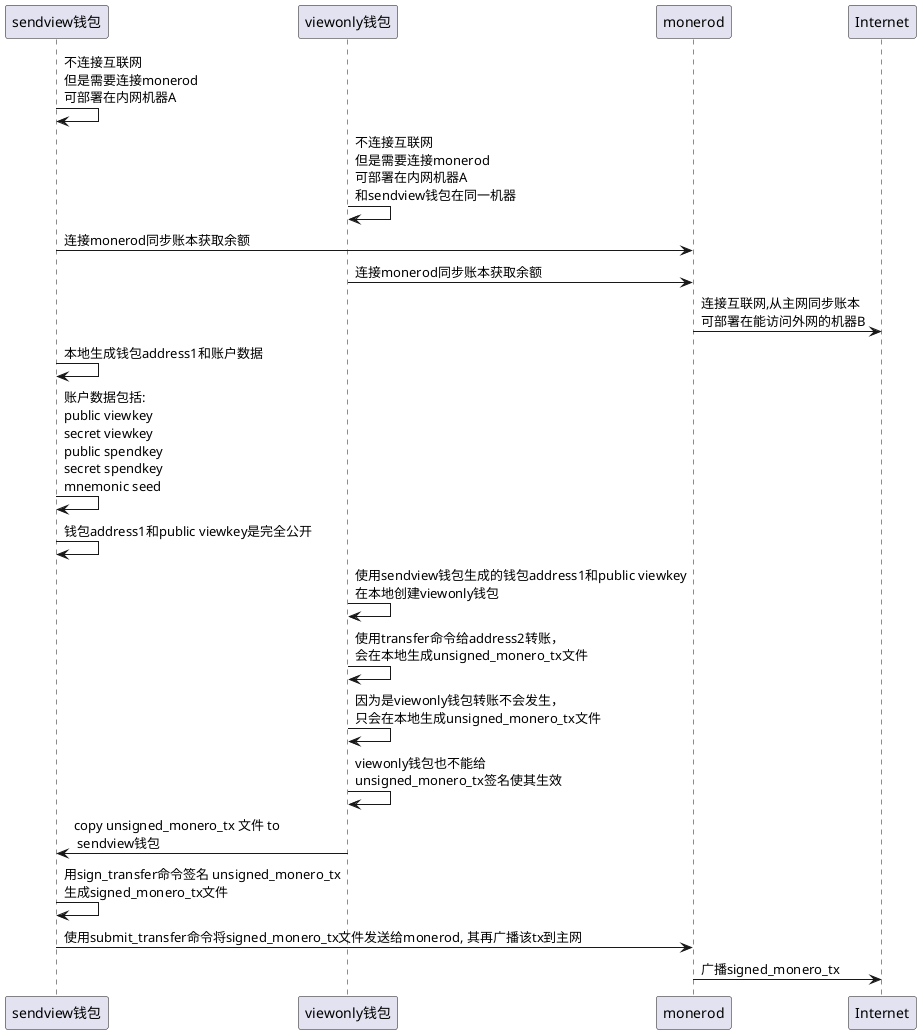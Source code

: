 @startuml

sendview钱包 -> sendview钱包: 不连接互联网\n但是需要连接monerod\n可部署在内网机器A
viewonly钱包 -> viewonly钱包: 不连接互联网\n但是需要连接monerod\n可部署在内网机器A\n和sendview钱包在同一机器
sendview钱包 -> monerod: 连接monerod同步账本获取余额
viewonly钱包 -> monerod: 连接monerod同步账本获取余额

monerod -> Internet: 连接互联网,从主网同步账本\n可部署在能访问外网的机器B

sendview钱包 -> sendview钱包: 本地生成钱包address1和账户数据
sendview钱包 -> sendview钱包: 账户数据包括:\npublic viewkey\nsecret viewkey\npublic spendkey\nsecret spendkey\nmnemonic seed
sendview钱包 -> sendview钱包: 钱包address1和public viewkey是完全公开


viewonly钱包 -> viewonly钱包: 使用sendview钱包生成的钱包address1和public viewkey\n在本地创建viewonly钱包
viewonly钱包 -> viewonly钱包: 使用transfer命令给address2转账，\n会在本地生成unsigned_monero_tx文件
viewonly钱包 -> viewonly钱包: 因为是viewonly钱包转账不会发生，\n只会在本地生成unsigned_monero_tx文件
viewonly钱包 -> viewonly钱包: viewonly钱包也不能给\nunsigned_monero_tx签名使其生效

viewonly钱包 -> sendview钱包: copy unsigned_monero_tx 文件 to\n sendview钱包
sendview钱包 -> sendview钱包: 用sign_transfer命令签名 unsigned_monero_tx\n生成signed_monero_tx文件
sendview钱包 -> monerod: 使用submit_transfer命令将signed_monero_tx文件发送给monerod, 其再广播该tx到主网

monerod -> Internet: 广播signed_monero_tx

@enduml